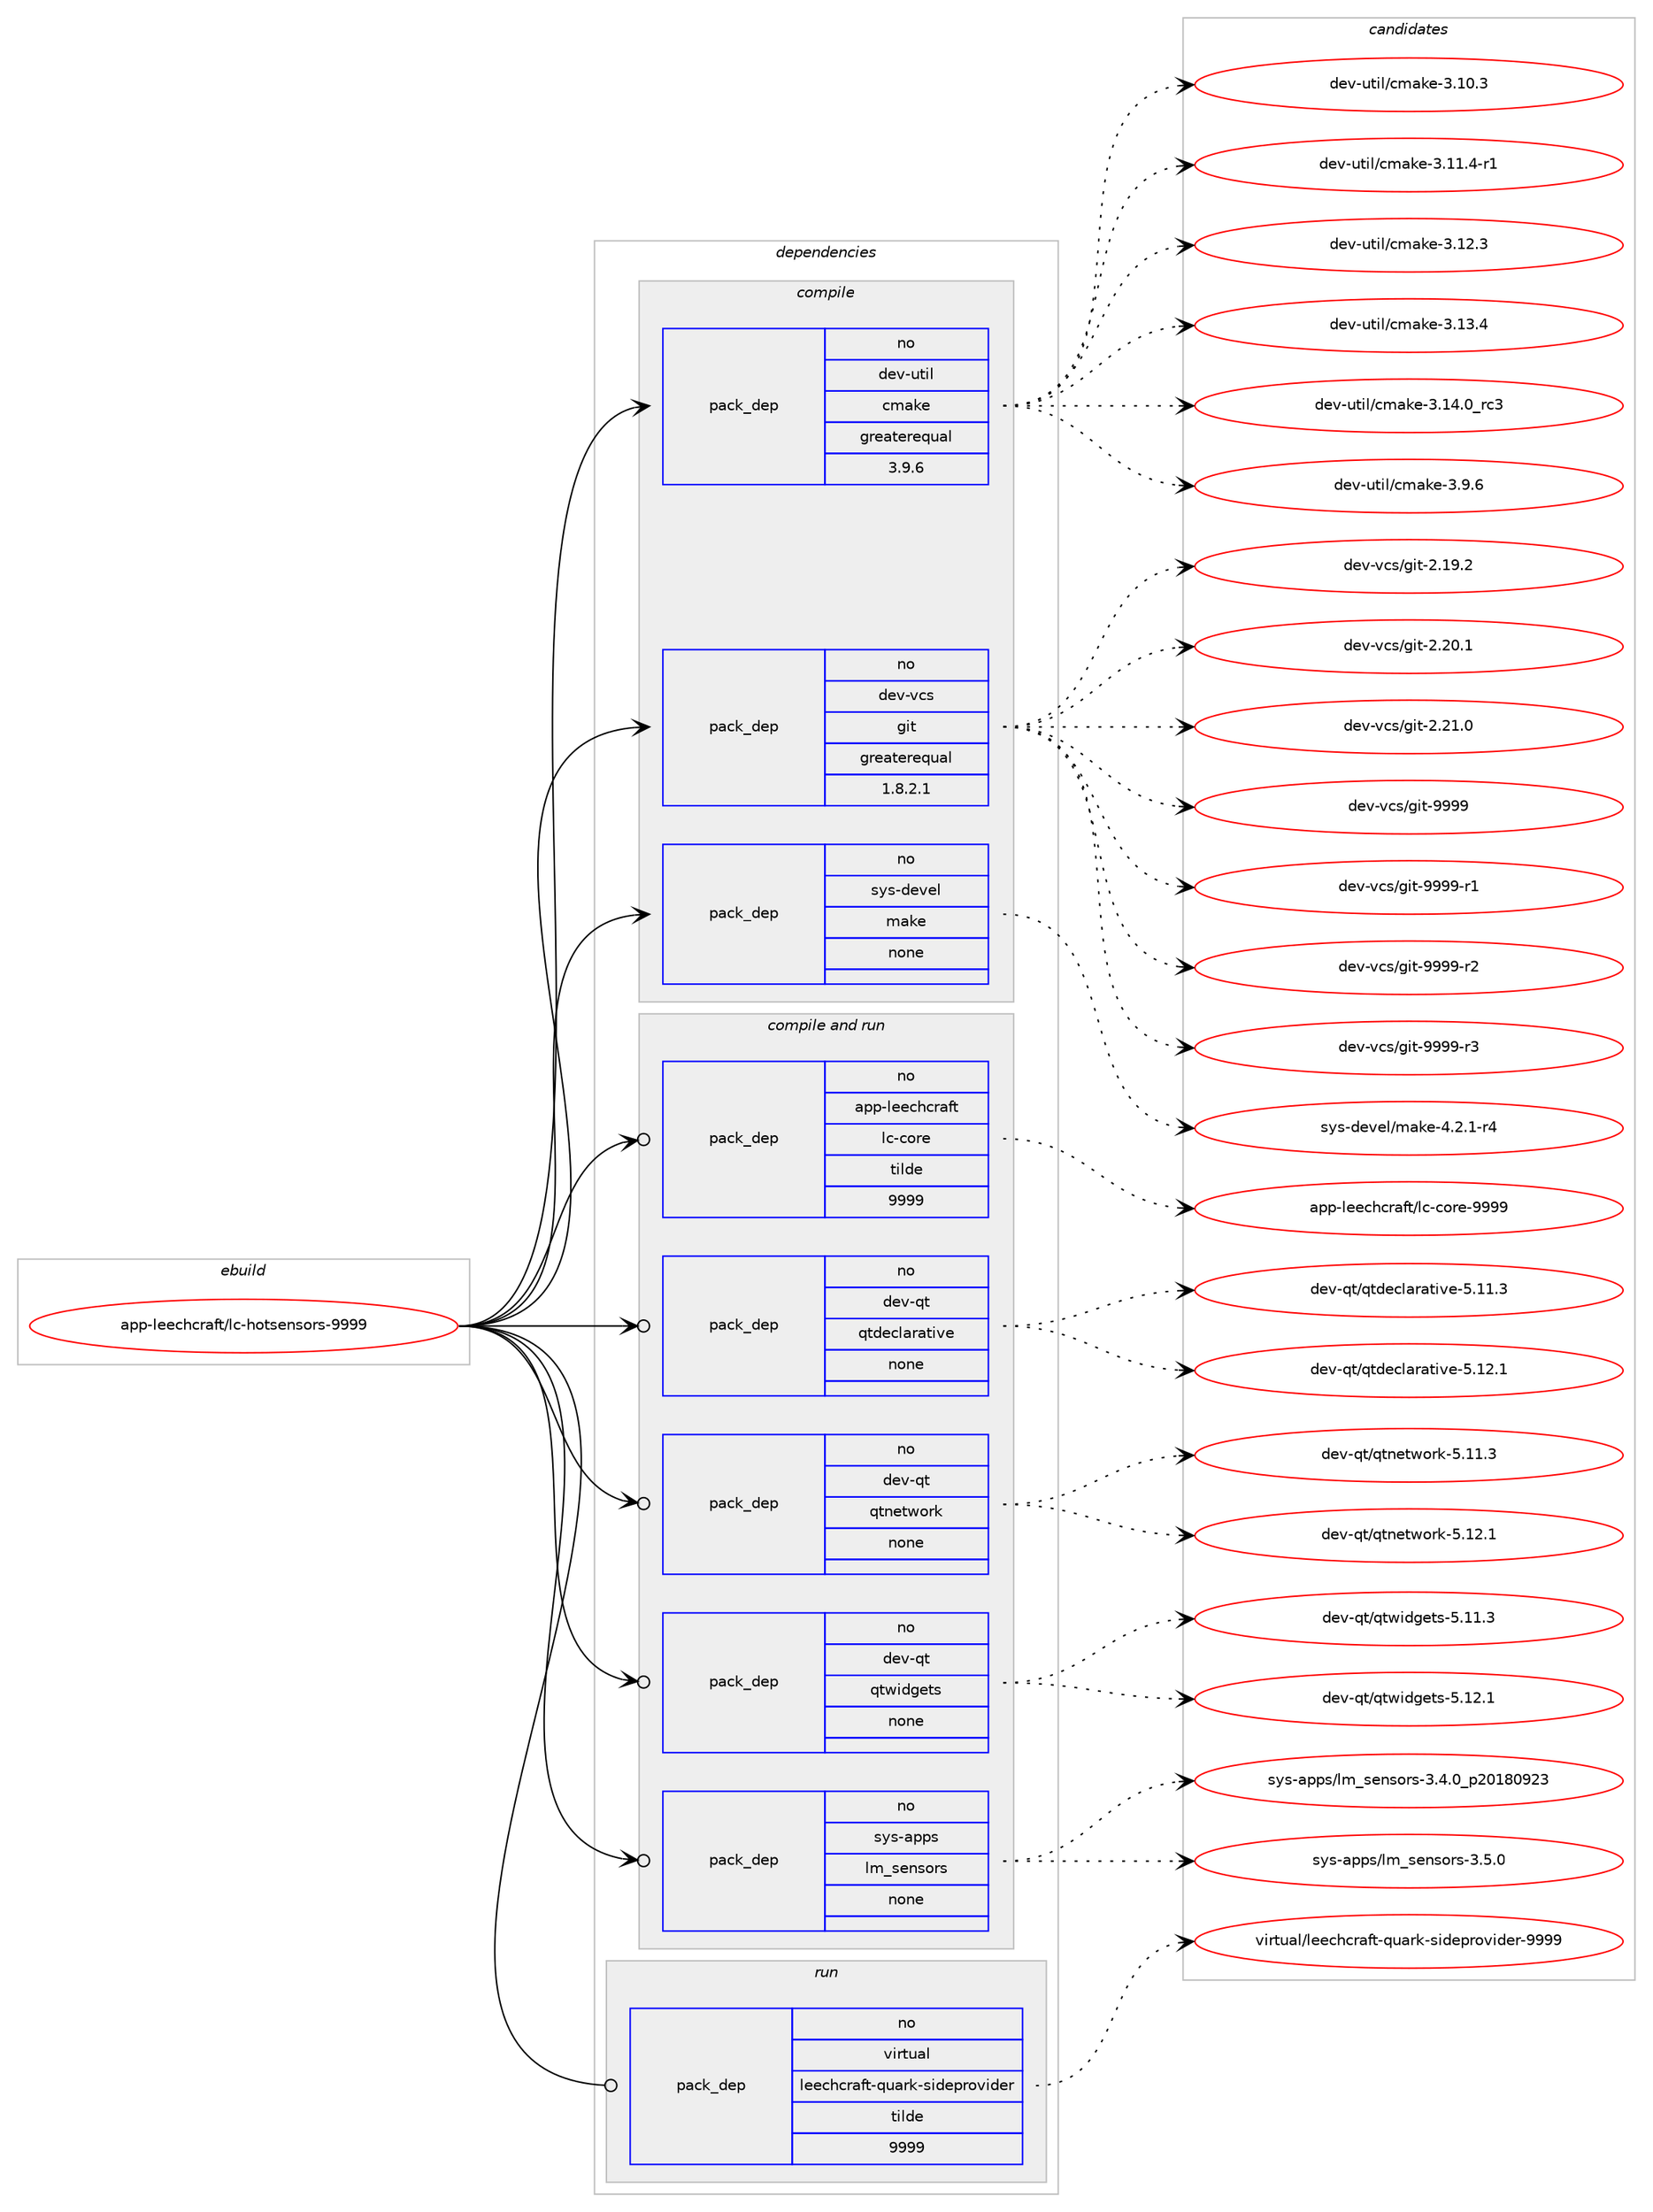 digraph prolog {

# *************
# Graph options
# *************

newrank=true;
concentrate=true;
compound=true;
graph [rankdir=LR,fontname=Helvetica,fontsize=10,ranksep=1.5];#, ranksep=2.5, nodesep=0.2];
edge  [arrowhead=vee];
node  [fontname=Helvetica,fontsize=10];

# **********
# The ebuild
# **********

subgraph cluster_leftcol {
color=gray;
rank=same;
label=<<i>ebuild</i>>;
id [label="app-leechcraft/lc-hotsensors-9999", color=red, width=4, href="../app-leechcraft/lc-hotsensors-9999.svg"];
}

# ****************
# The dependencies
# ****************

subgraph cluster_midcol {
color=gray;
label=<<i>dependencies</i>>;
subgraph cluster_compile {
fillcolor="#eeeeee";
style=filled;
label=<<i>compile</i>>;
subgraph pack923836 {
dependency1296937 [label=<<TABLE BORDER="0" CELLBORDER="1" CELLSPACING="0" CELLPADDING="4" WIDTH="220"><TR><TD ROWSPAN="6" CELLPADDING="30">pack_dep</TD></TR><TR><TD WIDTH="110">no</TD></TR><TR><TD>dev-util</TD></TR><TR><TD>cmake</TD></TR><TR><TD>greaterequal</TD></TR><TR><TD>3.9.6</TD></TR></TABLE>>, shape=none, color=blue];
}
id:e -> dependency1296937:w [weight=20,style="solid",arrowhead="vee"];
subgraph pack923837 {
dependency1296938 [label=<<TABLE BORDER="0" CELLBORDER="1" CELLSPACING="0" CELLPADDING="4" WIDTH="220"><TR><TD ROWSPAN="6" CELLPADDING="30">pack_dep</TD></TR><TR><TD WIDTH="110">no</TD></TR><TR><TD>dev-vcs</TD></TR><TR><TD>git</TD></TR><TR><TD>greaterequal</TD></TR><TR><TD>1.8.2.1</TD></TR></TABLE>>, shape=none, color=blue];
}
id:e -> dependency1296938:w [weight=20,style="solid",arrowhead="vee"];
subgraph pack923838 {
dependency1296939 [label=<<TABLE BORDER="0" CELLBORDER="1" CELLSPACING="0" CELLPADDING="4" WIDTH="220"><TR><TD ROWSPAN="6" CELLPADDING="30">pack_dep</TD></TR><TR><TD WIDTH="110">no</TD></TR><TR><TD>sys-devel</TD></TR><TR><TD>make</TD></TR><TR><TD>none</TD></TR><TR><TD></TD></TR></TABLE>>, shape=none, color=blue];
}
id:e -> dependency1296939:w [weight=20,style="solid",arrowhead="vee"];
}
subgraph cluster_compileandrun {
fillcolor="#eeeeee";
style=filled;
label=<<i>compile and run</i>>;
subgraph pack923839 {
dependency1296940 [label=<<TABLE BORDER="0" CELLBORDER="1" CELLSPACING="0" CELLPADDING="4" WIDTH="220"><TR><TD ROWSPAN="6" CELLPADDING="30">pack_dep</TD></TR><TR><TD WIDTH="110">no</TD></TR><TR><TD>app-leechcraft</TD></TR><TR><TD>lc-core</TD></TR><TR><TD>tilde</TD></TR><TR><TD>9999</TD></TR></TABLE>>, shape=none, color=blue];
}
id:e -> dependency1296940:w [weight=20,style="solid",arrowhead="odotvee"];
subgraph pack923840 {
dependency1296941 [label=<<TABLE BORDER="0" CELLBORDER="1" CELLSPACING="0" CELLPADDING="4" WIDTH="220"><TR><TD ROWSPAN="6" CELLPADDING="30">pack_dep</TD></TR><TR><TD WIDTH="110">no</TD></TR><TR><TD>dev-qt</TD></TR><TR><TD>qtdeclarative</TD></TR><TR><TD>none</TD></TR><TR><TD></TD></TR></TABLE>>, shape=none, color=blue];
}
id:e -> dependency1296941:w [weight=20,style="solid",arrowhead="odotvee"];
subgraph pack923841 {
dependency1296942 [label=<<TABLE BORDER="0" CELLBORDER="1" CELLSPACING="0" CELLPADDING="4" WIDTH="220"><TR><TD ROWSPAN="6" CELLPADDING="30">pack_dep</TD></TR><TR><TD WIDTH="110">no</TD></TR><TR><TD>dev-qt</TD></TR><TR><TD>qtnetwork</TD></TR><TR><TD>none</TD></TR><TR><TD></TD></TR></TABLE>>, shape=none, color=blue];
}
id:e -> dependency1296942:w [weight=20,style="solid",arrowhead="odotvee"];
subgraph pack923842 {
dependency1296943 [label=<<TABLE BORDER="0" CELLBORDER="1" CELLSPACING="0" CELLPADDING="4" WIDTH="220"><TR><TD ROWSPAN="6" CELLPADDING="30">pack_dep</TD></TR><TR><TD WIDTH="110">no</TD></TR><TR><TD>dev-qt</TD></TR><TR><TD>qtwidgets</TD></TR><TR><TD>none</TD></TR><TR><TD></TD></TR></TABLE>>, shape=none, color=blue];
}
id:e -> dependency1296943:w [weight=20,style="solid",arrowhead="odotvee"];
subgraph pack923843 {
dependency1296944 [label=<<TABLE BORDER="0" CELLBORDER="1" CELLSPACING="0" CELLPADDING="4" WIDTH="220"><TR><TD ROWSPAN="6" CELLPADDING="30">pack_dep</TD></TR><TR><TD WIDTH="110">no</TD></TR><TR><TD>sys-apps</TD></TR><TR><TD>lm_sensors</TD></TR><TR><TD>none</TD></TR><TR><TD></TD></TR></TABLE>>, shape=none, color=blue];
}
id:e -> dependency1296944:w [weight=20,style="solid",arrowhead="odotvee"];
}
subgraph cluster_run {
fillcolor="#eeeeee";
style=filled;
label=<<i>run</i>>;
subgraph pack923844 {
dependency1296945 [label=<<TABLE BORDER="0" CELLBORDER="1" CELLSPACING="0" CELLPADDING="4" WIDTH="220"><TR><TD ROWSPAN="6" CELLPADDING="30">pack_dep</TD></TR><TR><TD WIDTH="110">no</TD></TR><TR><TD>virtual</TD></TR><TR><TD>leechcraft-quark-sideprovider</TD></TR><TR><TD>tilde</TD></TR><TR><TD>9999</TD></TR></TABLE>>, shape=none, color=blue];
}
id:e -> dependency1296945:w [weight=20,style="solid",arrowhead="odot"];
}
}

# **************
# The candidates
# **************

subgraph cluster_choices {
rank=same;
color=gray;
label=<<i>candidates</i>>;

subgraph choice923836 {
color=black;
nodesep=1;
choice1001011184511711610510847991099710710145514649484651 [label="dev-util/cmake-3.10.3", color=red, width=4,href="../dev-util/cmake-3.10.3.svg"];
choice10010111845117116105108479910997107101455146494946524511449 [label="dev-util/cmake-3.11.4-r1", color=red, width=4,href="../dev-util/cmake-3.11.4-r1.svg"];
choice1001011184511711610510847991099710710145514649504651 [label="dev-util/cmake-3.12.3", color=red, width=4,href="../dev-util/cmake-3.12.3.svg"];
choice1001011184511711610510847991099710710145514649514652 [label="dev-util/cmake-3.13.4", color=red, width=4,href="../dev-util/cmake-3.13.4.svg"];
choice1001011184511711610510847991099710710145514649524648951149951 [label="dev-util/cmake-3.14.0_rc3", color=red, width=4,href="../dev-util/cmake-3.14.0_rc3.svg"];
choice10010111845117116105108479910997107101455146574654 [label="dev-util/cmake-3.9.6", color=red, width=4,href="../dev-util/cmake-3.9.6.svg"];
dependency1296937:e -> choice1001011184511711610510847991099710710145514649484651:w [style=dotted,weight="100"];
dependency1296937:e -> choice10010111845117116105108479910997107101455146494946524511449:w [style=dotted,weight="100"];
dependency1296937:e -> choice1001011184511711610510847991099710710145514649504651:w [style=dotted,weight="100"];
dependency1296937:e -> choice1001011184511711610510847991099710710145514649514652:w [style=dotted,weight="100"];
dependency1296937:e -> choice1001011184511711610510847991099710710145514649524648951149951:w [style=dotted,weight="100"];
dependency1296937:e -> choice10010111845117116105108479910997107101455146574654:w [style=dotted,weight="100"];
}
subgraph choice923837 {
color=black;
nodesep=1;
choice10010111845118991154710310511645504649574650 [label="dev-vcs/git-2.19.2", color=red, width=4,href="../dev-vcs/git-2.19.2.svg"];
choice10010111845118991154710310511645504650484649 [label="dev-vcs/git-2.20.1", color=red, width=4,href="../dev-vcs/git-2.20.1.svg"];
choice10010111845118991154710310511645504650494648 [label="dev-vcs/git-2.21.0", color=red, width=4,href="../dev-vcs/git-2.21.0.svg"];
choice1001011184511899115471031051164557575757 [label="dev-vcs/git-9999", color=red, width=4,href="../dev-vcs/git-9999.svg"];
choice10010111845118991154710310511645575757574511449 [label="dev-vcs/git-9999-r1", color=red, width=4,href="../dev-vcs/git-9999-r1.svg"];
choice10010111845118991154710310511645575757574511450 [label="dev-vcs/git-9999-r2", color=red, width=4,href="../dev-vcs/git-9999-r2.svg"];
choice10010111845118991154710310511645575757574511451 [label="dev-vcs/git-9999-r3", color=red, width=4,href="../dev-vcs/git-9999-r3.svg"];
dependency1296938:e -> choice10010111845118991154710310511645504649574650:w [style=dotted,weight="100"];
dependency1296938:e -> choice10010111845118991154710310511645504650484649:w [style=dotted,weight="100"];
dependency1296938:e -> choice10010111845118991154710310511645504650494648:w [style=dotted,weight="100"];
dependency1296938:e -> choice1001011184511899115471031051164557575757:w [style=dotted,weight="100"];
dependency1296938:e -> choice10010111845118991154710310511645575757574511449:w [style=dotted,weight="100"];
dependency1296938:e -> choice10010111845118991154710310511645575757574511450:w [style=dotted,weight="100"];
dependency1296938:e -> choice10010111845118991154710310511645575757574511451:w [style=dotted,weight="100"];
}
subgraph choice923838 {
color=black;
nodesep=1;
choice1151211154510010111810110847109971071014552465046494511452 [label="sys-devel/make-4.2.1-r4", color=red, width=4,href="../sys-devel/make-4.2.1-r4.svg"];
dependency1296939:e -> choice1151211154510010111810110847109971071014552465046494511452:w [style=dotted,weight="100"];
}
subgraph choice923839 {
color=black;
nodesep=1;
choice9711211245108101101991049911497102116471089945991111141014557575757 [label="app-leechcraft/lc-core-9999", color=red, width=4,href="../app-leechcraft/lc-core-9999.svg"];
dependency1296940:e -> choice9711211245108101101991049911497102116471089945991111141014557575757:w [style=dotted,weight="100"];
}
subgraph choice923840 {
color=black;
nodesep=1;
choice100101118451131164711311610010199108971149711610511810145534649494651 [label="dev-qt/qtdeclarative-5.11.3", color=red, width=4,href="../dev-qt/qtdeclarative-5.11.3.svg"];
choice100101118451131164711311610010199108971149711610511810145534649504649 [label="dev-qt/qtdeclarative-5.12.1", color=red, width=4,href="../dev-qt/qtdeclarative-5.12.1.svg"];
dependency1296941:e -> choice100101118451131164711311610010199108971149711610511810145534649494651:w [style=dotted,weight="100"];
dependency1296941:e -> choice100101118451131164711311610010199108971149711610511810145534649504649:w [style=dotted,weight="100"];
}
subgraph choice923841 {
color=black;
nodesep=1;
choice100101118451131164711311611010111611911111410745534649494651 [label="dev-qt/qtnetwork-5.11.3", color=red, width=4,href="../dev-qt/qtnetwork-5.11.3.svg"];
choice100101118451131164711311611010111611911111410745534649504649 [label="dev-qt/qtnetwork-5.12.1", color=red, width=4,href="../dev-qt/qtnetwork-5.12.1.svg"];
dependency1296942:e -> choice100101118451131164711311611010111611911111410745534649494651:w [style=dotted,weight="100"];
dependency1296942:e -> choice100101118451131164711311611010111611911111410745534649504649:w [style=dotted,weight="100"];
}
subgraph choice923842 {
color=black;
nodesep=1;
choice100101118451131164711311611910510010310111611545534649494651 [label="dev-qt/qtwidgets-5.11.3", color=red, width=4,href="../dev-qt/qtwidgets-5.11.3.svg"];
choice100101118451131164711311611910510010310111611545534649504649 [label="dev-qt/qtwidgets-5.12.1", color=red, width=4,href="../dev-qt/qtwidgets-5.12.1.svg"];
dependency1296943:e -> choice100101118451131164711311611910510010310111611545534649494651:w [style=dotted,weight="100"];
dependency1296943:e -> choice100101118451131164711311611910510010310111611545534649504649:w [style=dotted,weight="100"];
}
subgraph choice923843 {
color=black;
nodesep=1;
choice11512111545971121121154710810995115101110115111114115455146524648951125048495648575051 [label="sys-apps/lm_sensors-3.4.0_p20180923", color=red, width=4,href="../sys-apps/lm_sensors-3.4.0_p20180923.svg"];
choice11512111545971121121154710810995115101110115111114115455146534648 [label="sys-apps/lm_sensors-3.5.0", color=red, width=4,href="../sys-apps/lm_sensors-3.5.0.svg"];
dependency1296944:e -> choice11512111545971121121154710810995115101110115111114115455146524648951125048495648575051:w [style=dotted,weight="100"];
dependency1296944:e -> choice11512111545971121121154710810995115101110115111114115455146534648:w [style=dotted,weight="100"];
}
subgraph choice923844 {
color=black;
nodesep=1;
choice11810511411611797108471081011019910499114971021164511311797114107451151051001011121141111181051001011144557575757 [label="virtual/leechcraft-quark-sideprovider-9999", color=red, width=4,href="../virtual/leechcraft-quark-sideprovider-9999.svg"];
dependency1296945:e -> choice11810511411611797108471081011019910499114971021164511311797114107451151051001011121141111181051001011144557575757:w [style=dotted,weight="100"];
}
}

}
